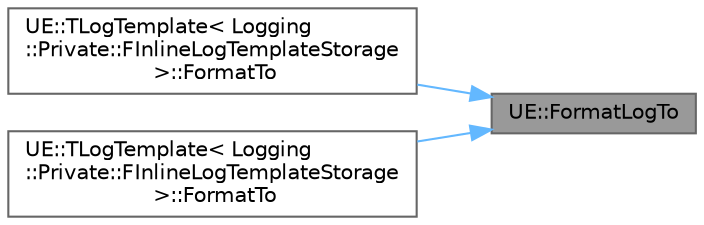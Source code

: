 digraph "UE::FormatLogTo"
{
 // INTERACTIVE_SVG=YES
 // LATEX_PDF_SIZE
  bgcolor="transparent";
  edge [fontname=Helvetica,fontsize=10,labelfontname=Helvetica,labelfontsize=10];
  node [fontname=Helvetica,fontsize=10,shape=box,height=0.2,width=0.4];
  rankdir="RL";
  Node1 [id="Node000001",label="UE::FormatLogTo",height=0.2,width=0.4,color="gray40", fillcolor="grey60", style="filled", fontcolor="black",tooltip=" "];
  Node1 -> Node2 [id="edge1_Node000001_Node000002",dir="back",color="steelblue1",style="solid",tooltip=" "];
  Node2 [id="Node000002",label="UE::TLogTemplate\< Logging\l::Private::FInlineLogTemplateStorage\l \>::FormatTo",height=0.2,width=0.4,color="grey40", fillcolor="white", style="filled",URL="$df/d4e/classUE_1_1TLogTemplate.html#a0a0c07ff991d67d0d6f760d57d153ece",tooltip=" "];
  Node1 -> Node3 [id="edge2_Node000001_Node000003",dir="back",color="steelblue1",style="solid",tooltip=" "];
  Node3 [id="Node000003",label="UE::TLogTemplate\< Logging\l::Private::FInlineLogTemplateStorage\l \>::FormatTo",height=0.2,width=0.4,color="grey40", fillcolor="white", style="filled",URL="$df/d4e/classUE_1_1TLogTemplate.html#aa5c6a8a54bb7d008f2a9670b306cec85",tooltip=" "];
}
